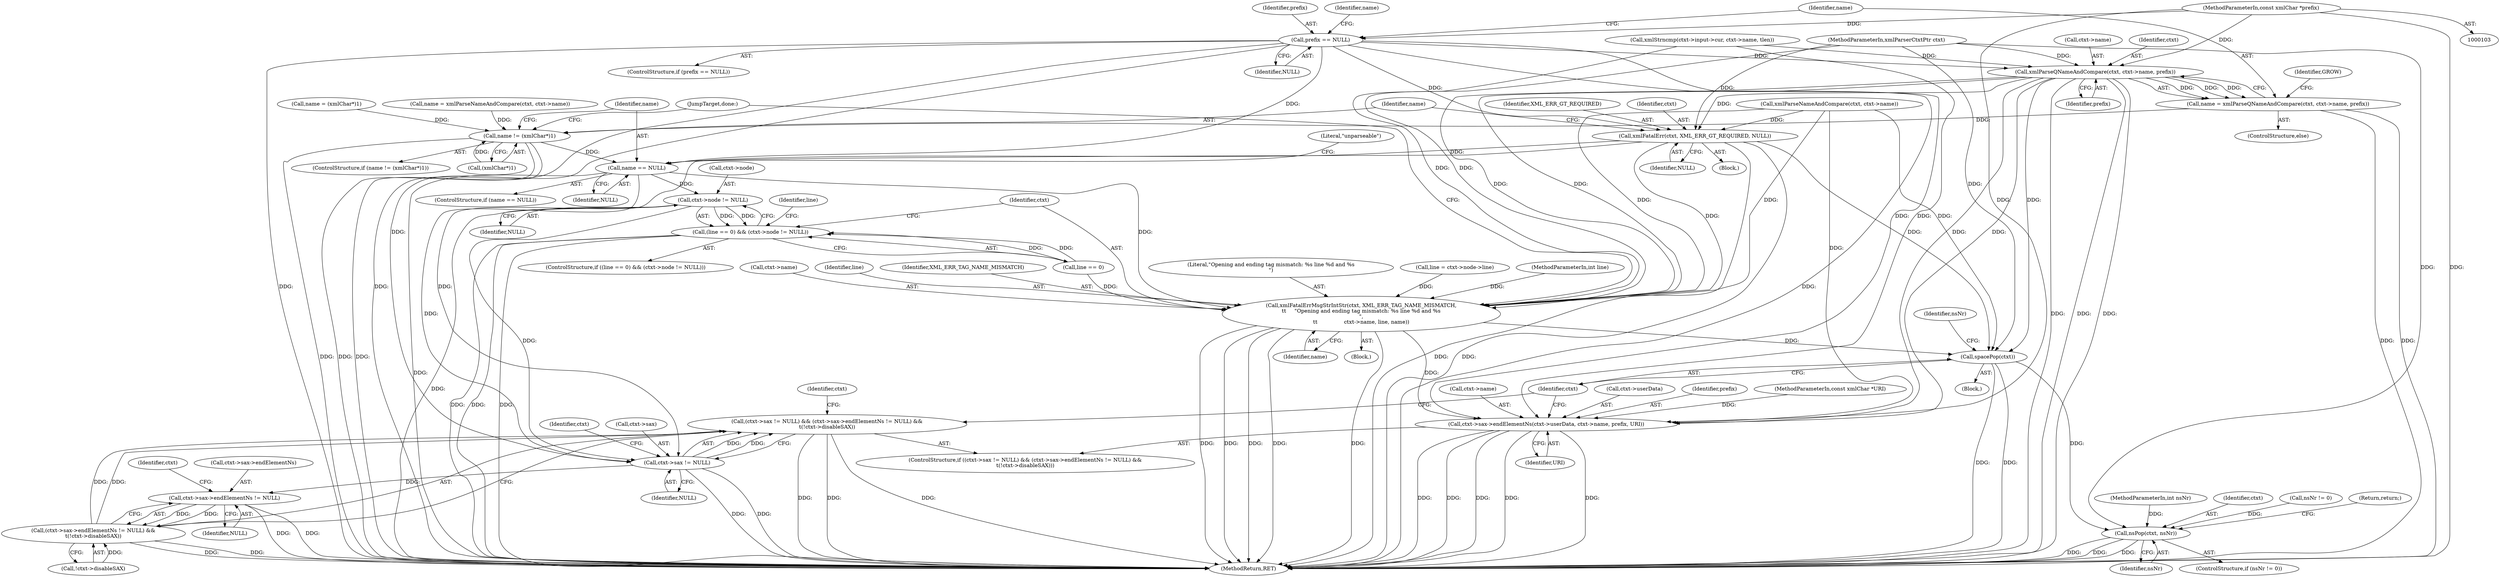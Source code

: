 digraph "0_Chrome_d0947db40187f4708c58e64cbd6013faf9eddeed_17@pointer" {
"1000184" [label="(Call,prefix == NULL)"];
"1000105" [label="(MethodParameterIn,const xmlChar *prefix)"];
"1000197" [label="(Call,xmlParseQNameAndCompare(ctxt, ctxt->name, prefix))"];
"1000195" [label="(Call,name = xmlParseQNameAndCompare(ctxt, ctxt->name, prefix))"];
"1000228" [label="(Call,name != (xmlChar*)1)"];
"1000235" [label="(Call,name == NULL)"];
"1000244" [label="(Call,ctxt->node != NULL)"];
"1000240" [label="(Call,(line == 0) && (ctxt->node != NULL))"];
"1000268" [label="(Call,ctxt->sax != NULL)"];
"1000267" [label="(Call,(ctxt->sax != NULL) && (ctxt->sax->endElementNs != NULL) &&\n\t(!ctxt->disableSAX))"];
"1000274" [label="(Call,ctxt->sax->endElementNs != NULL)"];
"1000273" [label="(Call,(ctxt->sax->endElementNs != NULL) &&\n\t(!ctxt->disableSAX))"];
"1000256" [label="(Call,xmlFatalErrMsgStrIntStr(ctxt, XML_ERR_TAG_NAME_MISMATCH,\n\t\t     \"Opening and ending tag mismatch: %s line %d and %s\n\",\n\t\t                ctxt->name, line, name))"];
"1000285" [label="(Call,ctxt->sax->endElementNs(ctxt->userData, ctxt->name, prefix, URI))"];
"1000294" [label="(Call,spacePop(ctxt))"];
"1000300" [label="(Call,nsPop(ctxt, nsNr))"];
"1000221" [label="(Call,xmlFatalErr(ctxt, XML_ERR_GT_REQUIRED, NULL))"];
"1000227" [label="(ControlStructure,if (name != (xmlChar*)1))"];
"1000283" [label="(Identifier,ctxt)"];
"1000294" [label="(Call,spacePop(ctxt))"];
"1000258" [label="(Identifier,XML_ERR_TAG_NAME_MISMATCH)"];
"1000224" [label="(Identifier,NULL)"];
"1000194" [label="(ControlStructure,else)"];
"1000241" [label="(Call,line == 0)"];
"1000267" [label="(Call,(ctxt->sax != NULL) && (ctxt->sax->endElementNs != NULL) &&\n\t(!ctxt->disableSAX))"];
"1000289" [label="(Call,ctxt->name)"];
"1000239" [label="(ControlStructure,if ((line == 0) && (ctxt->node != NULL)))"];
"1000275" [label="(Call,ctxt->sax->endElementNs)"];
"1000280" [label="(Identifier,NULL)"];
"1000265" [label="(JumpTarget,done:)"];
"1000285" [label="(Call,ctxt->sax->endElementNs(ctxt->userData, ctxt->name, prefix, URI))"];
"1000220" [label="(Block,)"];
"1000277" [label="(Identifier,ctxt)"];
"1000186" [label="(Identifier,NULL)"];
"1000184" [label="(Call,prefix == NULL)"];
"1000195" [label="(Call,name = xmlParseQNameAndCompare(ctxt, ctxt->name, prefix))"];
"1000203" [label="(Identifier,GROW)"];
"1000295" [label="(Identifier,ctxt)"];
"1000264" [label="(Identifier,name)"];
"1000286" [label="(Call,ctxt->userData)"];
"1000296" [label="(ControlStructure,if (nsNr != 0))"];
"1000230" [label="(Call,(xmlChar*)1)"];
"1000257" [label="(Identifier,ctxt)"];
"1000198" [label="(Identifier,ctxt)"];
"1000292" [label="(Identifier,prefix)"];
"1000105" [label="(MethodParameterIn,const xmlChar *prefix)"];
"1000256" [label="(Call,xmlFatalErrMsgStrIntStr(ctxt, XML_ERR_TAG_NAME_MISMATCH,\n\t\t     \"Opening and ending tag mismatch: %s line %d and %s\n\",\n\t\t                ctxt->name, line, name))"];
"1000187" [label="(Call,name = xmlParseNameAndCompare(ctxt, ctxt->name))"];
"1000250" [label="(Identifier,line)"];
"1000240" [label="(Call,(line == 0) && (ctxt->node != NULL))"];
"1000272" [label="(Identifier,NULL)"];
"1000234" [label="(ControlStructure,if (name == NULL))"];
"1000269" [label="(Call,ctxt->sax)"];
"1000266" [label="(ControlStructure,if ((ctxt->sax != NULL) && (ctxt->sax->endElementNs != NULL) &&\n\t(!ctxt->disableSAX)))"];
"1000183" [label="(ControlStructure,if (prefix == NULL))"];
"1000197" [label="(Call,xmlParseQNameAndCompare(ctxt, ctxt->name, prefix))"];
"1000110" [label="(Block,)"];
"1000108" [label="(MethodParameterIn,int nsNr)"];
"1000229" [label="(Identifier,name)"];
"1000281" [label="(Call,!ctxt->disableSAX)"];
"1000248" [label="(Identifier,NULL)"];
"1000259" [label="(Literal,\"Opening and ending tag mismatch: %s line %d and %s\n\")"];
"1000236" [label="(Identifier,name)"];
"1000302" [label="(Identifier,nsNr)"];
"1000244" [label="(Call,ctxt->node != NULL)"];
"1000189" [label="(Call,xmlParseNameAndCompare(ctxt, ctxt->name))"];
"1000176" [label="(Call,name = (xmlChar*)1)"];
"1000249" [label="(Call,line = ctxt->node->line)"];
"1000233" [label="(Block,)"];
"1000107" [label="(MethodParameterIn,int line)"];
"1000301" [label="(Identifier,ctxt)"];
"1000273" [label="(Call,(ctxt->sax->endElementNs != NULL) &&\n\t(!ctxt->disableSAX))"];
"1000106" [label="(MethodParameterIn,const xmlChar *URI)"];
"1000235" [label="(Call,name == NULL)"];
"1000221" [label="(Call,xmlFatalErr(ctxt, XML_ERR_GT_REQUIRED, NULL))"];
"1000260" [label="(Call,ctxt->name)"];
"1000245" [label="(Call,ctxt->node)"];
"1000237" [label="(Identifier,NULL)"];
"1000196" [label="(Identifier,name)"];
"1000298" [label="(Identifier,nsNr)"];
"1000228" [label="(Call,name != (xmlChar*)1)"];
"1000238" [label="(Literal,\"unparseable\")"];
"1000297" [label="(Call,nsNr != 0)"];
"1000300" [label="(Call,nsPop(ctxt, nsNr))"];
"1000287" [label="(Identifier,ctxt)"];
"1000293" [label="(Identifier,URI)"];
"1000303" [label="(Return,return;)"];
"1000304" [label="(MethodReturn,RET)"];
"1000268" [label="(Call,ctxt->sax != NULL)"];
"1000223" [label="(Identifier,XML_ERR_GT_REQUIRED)"];
"1000188" [label="(Identifier,name)"];
"1000202" [label="(Identifier,prefix)"];
"1000222" [label="(Identifier,ctxt)"];
"1000104" [label="(MethodParameterIn,xmlParserCtxtPtr ctxt)"];
"1000185" [label="(Identifier,prefix)"];
"1000199" [label="(Call,ctxt->name)"];
"1000274" [label="(Call,ctxt->sax->endElementNs != NULL)"];
"1000263" [label="(Identifier,line)"];
"1000136" [label="(Call,xmlStrncmp(ctxt->input->cur, ctxt->name, tlen))"];
"1000184" -> "1000183"  [label="AST: "];
"1000184" -> "1000186"  [label="CFG: "];
"1000185" -> "1000184"  [label="AST: "];
"1000186" -> "1000184"  [label="AST: "];
"1000188" -> "1000184"  [label="CFG: "];
"1000196" -> "1000184"  [label="CFG: "];
"1000184" -> "1000304"  [label="DDG: "];
"1000184" -> "1000304"  [label="DDG: "];
"1000184" -> "1000304"  [label="DDG: "];
"1000105" -> "1000184"  [label="DDG: "];
"1000184" -> "1000197"  [label="DDG: "];
"1000184" -> "1000221"  [label="DDG: "];
"1000184" -> "1000235"  [label="DDG: "];
"1000184" -> "1000268"  [label="DDG: "];
"1000184" -> "1000285"  [label="DDG: "];
"1000105" -> "1000103"  [label="AST: "];
"1000105" -> "1000304"  [label="DDG: "];
"1000105" -> "1000197"  [label="DDG: "];
"1000105" -> "1000285"  [label="DDG: "];
"1000197" -> "1000195"  [label="AST: "];
"1000197" -> "1000202"  [label="CFG: "];
"1000198" -> "1000197"  [label="AST: "];
"1000199" -> "1000197"  [label="AST: "];
"1000202" -> "1000197"  [label="AST: "];
"1000195" -> "1000197"  [label="CFG: "];
"1000197" -> "1000304"  [label="DDG: "];
"1000197" -> "1000304"  [label="DDG: "];
"1000197" -> "1000304"  [label="DDG: "];
"1000197" -> "1000195"  [label="DDG: "];
"1000197" -> "1000195"  [label="DDG: "];
"1000197" -> "1000195"  [label="DDG: "];
"1000104" -> "1000197"  [label="DDG: "];
"1000136" -> "1000197"  [label="DDG: "];
"1000197" -> "1000221"  [label="DDG: "];
"1000197" -> "1000256"  [label="DDG: "];
"1000197" -> "1000256"  [label="DDG: "];
"1000197" -> "1000285"  [label="DDG: "];
"1000197" -> "1000285"  [label="DDG: "];
"1000197" -> "1000294"  [label="DDG: "];
"1000195" -> "1000194"  [label="AST: "];
"1000196" -> "1000195"  [label="AST: "];
"1000203" -> "1000195"  [label="CFG: "];
"1000195" -> "1000304"  [label="DDG: "];
"1000195" -> "1000304"  [label="DDG: "];
"1000195" -> "1000228"  [label="DDG: "];
"1000228" -> "1000227"  [label="AST: "];
"1000228" -> "1000230"  [label="CFG: "];
"1000229" -> "1000228"  [label="AST: "];
"1000230" -> "1000228"  [label="AST: "];
"1000236" -> "1000228"  [label="CFG: "];
"1000265" -> "1000228"  [label="CFG: "];
"1000228" -> "1000304"  [label="DDG: "];
"1000228" -> "1000304"  [label="DDG: "];
"1000228" -> "1000304"  [label="DDG: "];
"1000187" -> "1000228"  [label="DDG: "];
"1000176" -> "1000228"  [label="DDG: "];
"1000230" -> "1000228"  [label="DDG: "];
"1000228" -> "1000235"  [label="DDG: "];
"1000235" -> "1000234"  [label="AST: "];
"1000235" -> "1000237"  [label="CFG: "];
"1000236" -> "1000235"  [label="AST: "];
"1000237" -> "1000235"  [label="AST: "];
"1000238" -> "1000235"  [label="CFG: "];
"1000235" -> "1000304"  [label="DDG: "];
"1000221" -> "1000235"  [label="DDG: "];
"1000235" -> "1000244"  [label="DDG: "];
"1000235" -> "1000256"  [label="DDG: "];
"1000235" -> "1000268"  [label="DDG: "];
"1000244" -> "1000240"  [label="AST: "];
"1000244" -> "1000248"  [label="CFG: "];
"1000245" -> "1000244"  [label="AST: "];
"1000248" -> "1000244"  [label="AST: "];
"1000240" -> "1000244"  [label="CFG: "];
"1000244" -> "1000304"  [label="DDG: "];
"1000244" -> "1000240"  [label="DDG: "];
"1000244" -> "1000240"  [label="DDG: "];
"1000244" -> "1000268"  [label="DDG: "];
"1000240" -> "1000239"  [label="AST: "];
"1000240" -> "1000241"  [label="CFG: "];
"1000241" -> "1000240"  [label="AST: "];
"1000250" -> "1000240"  [label="CFG: "];
"1000257" -> "1000240"  [label="CFG: "];
"1000240" -> "1000304"  [label="DDG: "];
"1000240" -> "1000304"  [label="DDG: "];
"1000240" -> "1000304"  [label="DDG: "];
"1000241" -> "1000240"  [label="DDG: "];
"1000241" -> "1000240"  [label="DDG: "];
"1000268" -> "1000267"  [label="AST: "];
"1000268" -> "1000272"  [label="CFG: "];
"1000269" -> "1000268"  [label="AST: "];
"1000272" -> "1000268"  [label="AST: "];
"1000277" -> "1000268"  [label="CFG: "];
"1000267" -> "1000268"  [label="CFG: "];
"1000268" -> "1000304"  [label="DDG: "];
"1000268" -> "1000304"  [label="DDG: "];
"1000268" -> "1000267"  [label="DDG: "];
"1000268" -> "1000267"  [label="DDG: "];
"1000221" -> "1000268"  [label="DDG: "];
"1000268" -> "1000274"  [label="DDG: "];
"1000267" -> "1000266"  [label="AST: "];
"1000267" -> "1000273"  [label="CFG: "];
"1000273" -> "1000267"  [label="AST: "];
"1000287" -> "1000267"  [label="CFG: "];
"1000295" -> "1000267"  [label="CFG: "];
"1000267" -> "1000304"  [label="DDG: "];
"1000267" -> "1000304"  [label="DDG: "];
"1000267" -> "1000304"  [label="DDG: "];
"1000273" -> "1000267"  [label="DDG: "];
"1000273" -> "1000267"  [label="DDG: "];
"1000274" -> "1000273"  [label="AST: "];
"1000274" -> "1000280"  [label="CFG: "];
"1000275" -> "1000274"  [label="AST: "];
"1000280" -> "1000274"  [label="AST: "];
"1000283" -> "1000274"  [label="CFG: "];
"1000273" -> "1000274"  [label="CFG: "];
"1000274" -> "1000304"  [label="DDG: "];
"1000274" -> "1000304"  [label="DDG: "];
"1000274" -> "1000273"  [label="DDG: "];
"1000274" -> "1000273"  [label="DDG: "];
"1000273" -> "1000281"  [label="CFG: "];
"1000281" -> "1000273"  [label="AST: "];
"1000273" -> "1000304"  [label="DDG: "];
"1000273" -> "1000304"  [label="DDG: "];
"1000281" -> "1000273"  [label="DDG: "];
"1000256" -> "1000233"  [label="AST: "];
"1000256" -> "1000264"  [label="CFG: "];
"1000257" -> "1000256"  [label="AST: "];
"1000258" -> "1000256"  [label="AST: "];
"1000259" -> "1000256"  [label="AST: "];
"1000260" -> "1000256"  [label="AST: "];
"1000263" -> "1000256"  [label="AST: "];
"1000264" -> "1000256"  [label="AST: "];
"1000265" -> "1000256"  [label="CFG: "];
"1000256" -> "1000304"  [label="DDG: "];
"1000256" -> "1000304"  [label="DDG: "];
"1000256" -> "1000304"  [label="DDG: "];
"1000256" -> "1000304"  [label="DDG: "];
"1000256" -> "1000304"  [label="DDG: "];
"1000189" -> "1000256"  [label="DDG: "];
"1000189" -> "1000256"  [label="DDG: "];
"1000221" -> "1000256"  [label="DDG: "];
"1000104" -> "1000256"  [label="DDG: "];
"1000136" -> "1000256"  [label="DDG: "];
"1000241" -> "1000256"  [label="DDG: "];
"1000249" -> "1000256"  [label="DDG: "];
"1000107" -> "1000256"  [label="DDG: "];
"1000256" -> "1000285"  [label="DDG: "];
"1000256" -> "1000294"  [label="DDG: "];
"1000285" -> "1000266"  [label="AST: "];
"1000285" -> "1000293"  [label="CFG: "];
"1000286" -> "1000285"  [label="AST: "];
"1000289" -> "1000285"  [label="AST: "];
"1000292" -> "1000285"  [label="AST: "];
"1000293" -> "1000285"  [label="AST: "];
"1000295" -> "1000285"  [label="CFG: "];
"1000285" -> "1000304"  [label="DDG: "];
"1000285" -> "1000304"  [label="DDG: "];
"1000285" -> "1000304"  [label="DDG: "];
"1000285" -> "1000304"  [label="DDG: "];
"1000285" -> "1000304"  [label="DDG: "];
"1000136" -> "1000285"  [label="DDG: "];
"1000189" -> "1000285"  [label="DDG: "];
"1000106" -> "1000285"  [label="DDG: "];
"1000294" -> "1000110"  [label="AST: "];
"1000294" -> "1000295"  [label="CFG: "];
"1000295" -> "1000294"  [label="AST: "];
"1000298" -> "1000294"  [label="CFG: "];
"1000294" -> "1000304"  [label="DDG: "];
"1000294" -> "1000304"  [label="DDG: "];
"1000189" -> "1000294"  [label="DDG: "];
"1000221" -> "1000294"  [label="DDG: "];
"1000104" -> "1000294"  [label="DDG: "];
"1000294" -> "1000300"  [label="DDG: "];
"1000300" -> "1000296"  [label="AST: "];
"1000300" -> "1000302"  [label="CFG: "];
"1000301" -> "1000300"  [label="AST: "];
"1000302" -> "1000300"  [label="AST: "];
"1000303" -> "1000300"  [label="CFG: "];
"1000300" -> "1000304"  [label="DDG: "];
"1000300" -> "1000304"  [label="DDG: "];
"1000300" -> "1000304"  [label="DDG: "];
"1000104" -> "1000300"  [label="DDG: "];
"1000297" -> "1000300"  [label="DDG: "];
"1000108" -> "1000300"  [label="DDG: "];
"1000221" -> "1000220"  [label="AST: "];
"1000221" -> "1000224"  [label="CFG: "];
"1000222" -> "1000221"  [label="AST: "];
"1000223" -> "1000221"  [label="AST: "];
"1000224" -> "1000221"  [label="AST: "];
"1000229" -> "1000221"  [label="CFG: "];
"1000221" -> "1000304"  [label="DDG: "];
"1000221" -> "1000304"  [label="DDG: "];
"1000189" -> "1000221"  [label="DDG: "];
"1000104" -> "1000221"  [label="DDG: "];
}
